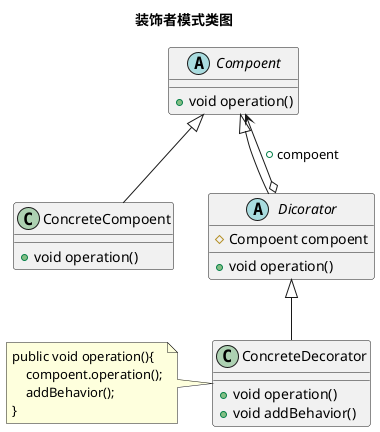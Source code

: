 @startuml

title 装饰者模式类图

abstract class Compoent {
    + void operation()
}

class ConcreteCompoent {
    + void operation()
}

abstract class Dicorator {
    # Compoent compoent
    + void operation()
}

Compoent <|-- ConcreteCompoent
Compoent <|-- Dicorator
Compoent <--o Dicorator:+compoent

class ConcreteDecorator {
    + void operation()
    + void addBehavior()
}

Dicorator <|-- ConcreteDecorator

note left of ConcreteDecorator
public void operation(){
    compoent.operation();
    addBehavior();
}
end note

@enduml